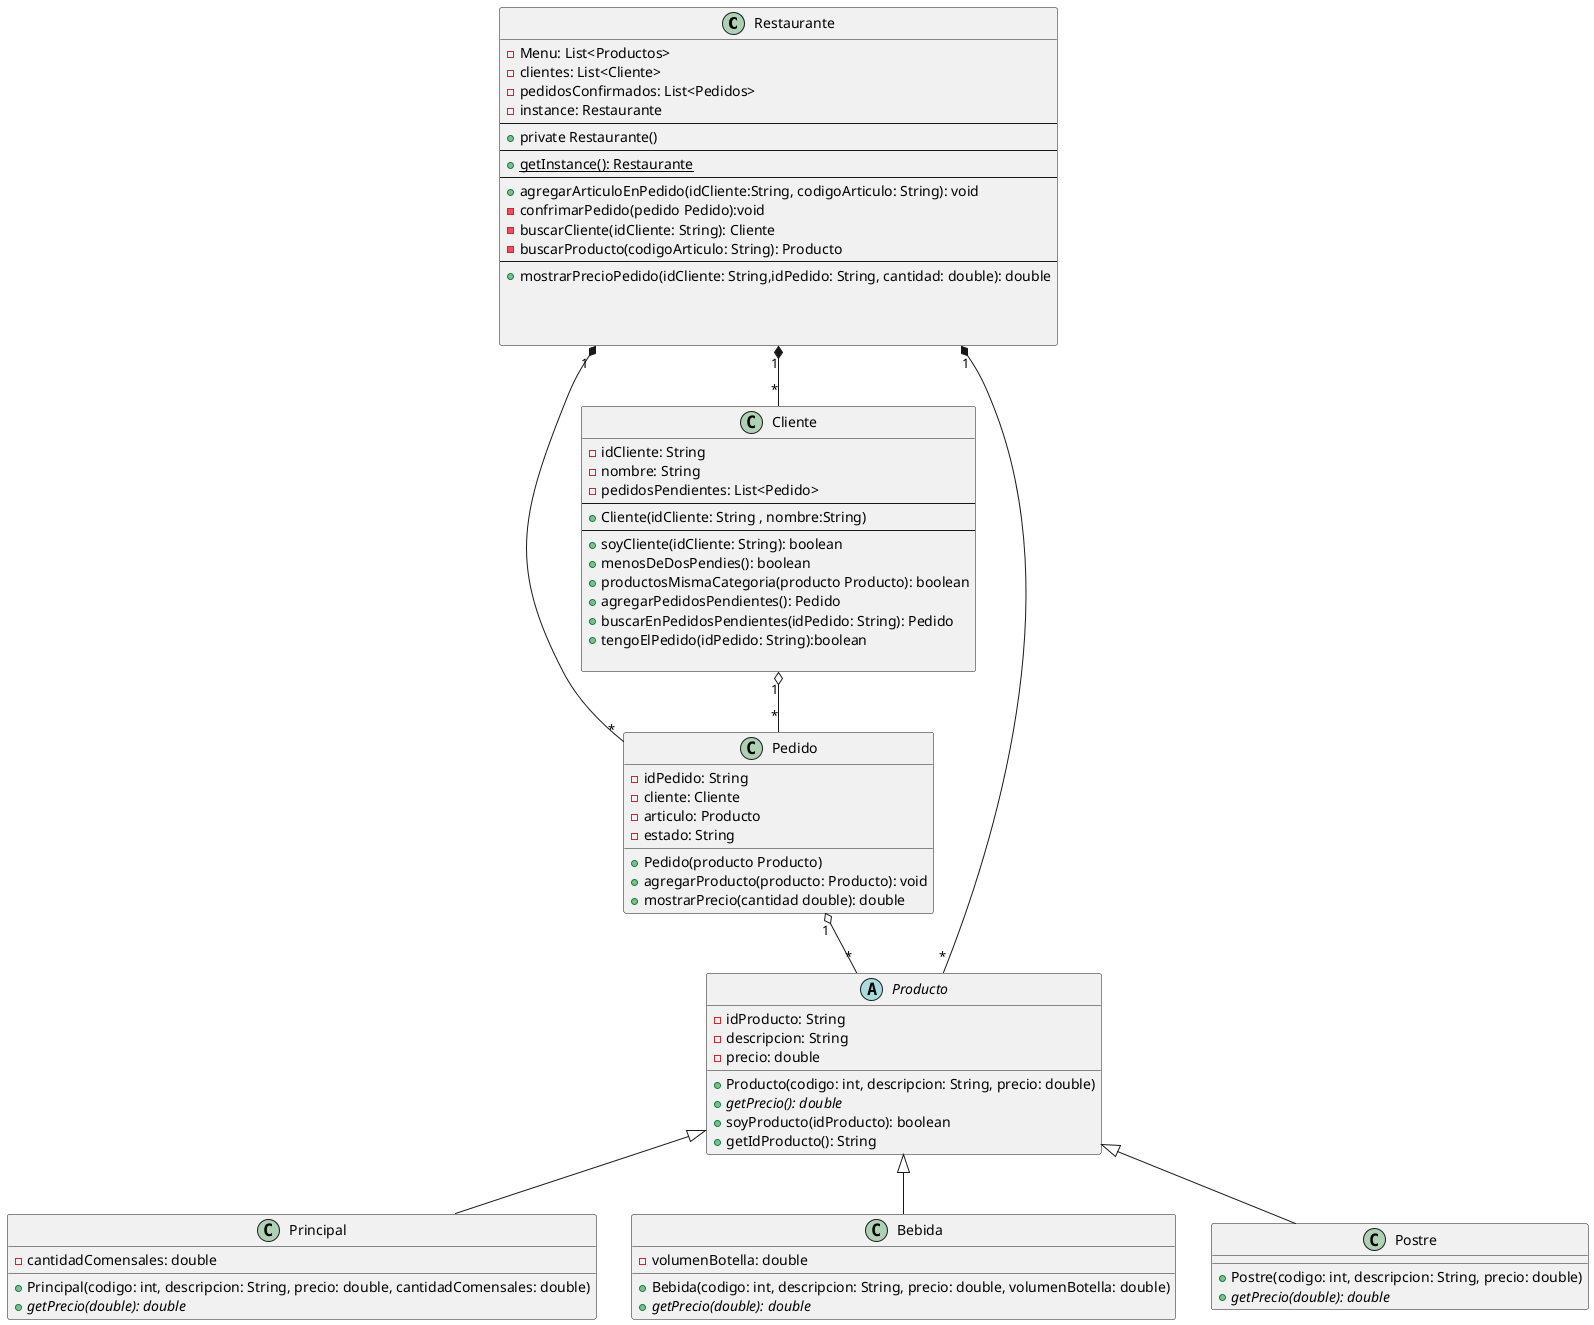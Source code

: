 @startuml

class Restaurante {
    - Menu: List<Productos>
    - clientes: List<Cliente>
    - pedidosConfirmados: List<Pedidos>
    - instance: Restaurante
    --
    + private Restaurante()
    --
    + {static} getInstance(): Restaurante
    --
    + agregarArticuloEnPedido(idCliente:String, codigoArticulo: String): void
    - confrimarPedido(pedido Pedido):void
    - buscarCliente(idCliente: String): Cliente
    - buscarProducto(codigoArticulo: String): Producto
    --
    + mostrarPrecioPedido(idCliente: String,idPedido: String, cantidad: double): double



}
class Pedido {
    - idPedido: String
    - cliente: Cliente
    - articulo: Producto
    - estado: String
    + Pedido(producto Producto)
    + agregarProducto(producto: Producto): void
    + mostrarPrecio(cantidad double): double
}

abstract class Producto {
    - idProducto: String
    - descripcion: String
    - precio: double
    + Producto(codigo: int, descripcion: String, precio: double)
    + {abstract} getPrecio(): double
    + soyProducto(idProducto): boolean
    + getIdProducto(): String
}


class Principal extends Producto {
    - cantidadComensales: double
    + Principal(codigo: int, descripcion: String, precio: double, cantidadComensales: double)
    + {abstract} getPrecio(double): double
}

class Bebida extends Producto {
    - volumenBotella: double
    + Bebida(codigo: int, descripcion: String, precio: double, volumenBotella: double)
    + {abstract} getPrecio(double): double
}

class Postre extends Producto {
    + Postre(codigo: int, descripcion: String, precio: double)
    + {abstract} getPrecio(double): double
}

class Cliente {
    - idCliente: String
    - nombre: String
    - pedidosPendientes: List<Pedido>
    --
    + Cliente(idCliente: String , nombre:String)
    --
    + soyCliente(idCliente: String): boolean
    + menosDeDosPendies(): boolean
    + productosMismaCategoria(producto Producto): boolean
    + agregarPedidosPendientes(): Pedido
    + buscarEnPedidosPendientes(idPedido: String): Pedido
    + tengoElPedido(idPedido: String):boolean

}




Cliente "1" o-- "*" Pedido
Pedido "1" o-- "*" Producto
Restaurante "1" *-- "*" Pedido
Restaurante "1" *-- "*" Producto
Restaurante "1" *-- "*" Cliente

@enduml
